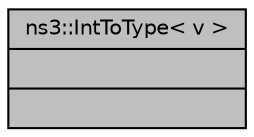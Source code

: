 digraph "ns3::IntToType&lt; v &gt;"
{
  edge [fontname="Helvetica",fontsize="10",labelfontname="Helvetica",labelfontsize="10"];
  node [fontname="Helvetica",fontsize="10",shape=record];
  Node1 [label="{ns3::IntToType\< v \>\n||}",height=0.2,width=0.4,color="black", fillcolor="grey75", style="filled", fontcolor="black"];
}
